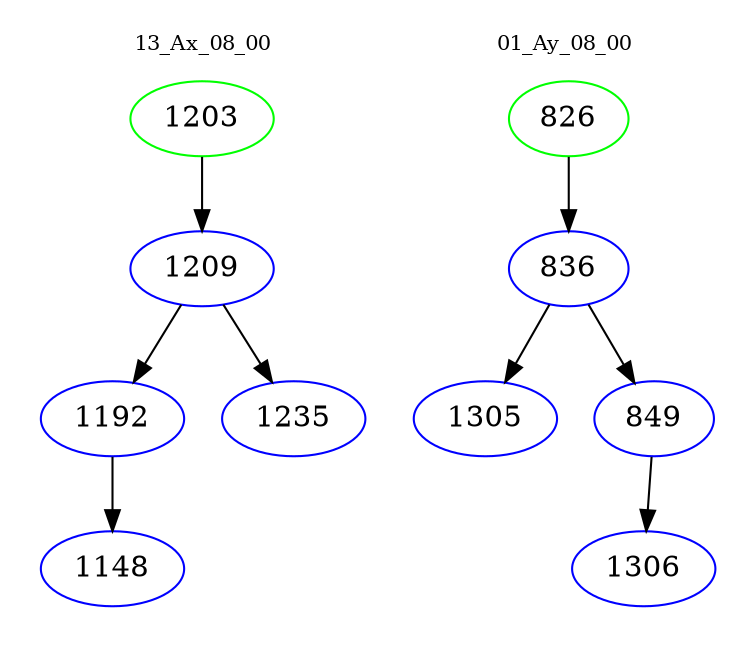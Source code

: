 digraph{
subgraph cluster_0 {
color = white
label = "13_Ax_08_00";
fontsize=10;
T0_1203 [label="1203", color="green"]
T0_1203 -> T0_1209 [color="black"]
T0_1209 [label="1209", color="blue"]
T0_1209 -> T0_1192 [color="black"]
T0_1192 [label="1192", color="blue"]
T0_1192 -> T0_1148 [color="black"]
T0_1148 [label="1148", color="blue"]
T0_1209 -> T0_1235 [color="black"]
T0_1235 [label="1235", color="blue"]
}
subgraph cluster_1 {
color = white
label = "01_Ay_08_00";
fontsize=10;
T1_826 [label="826", color="green"]
T1_826 -> T1_836 [color="black"]
T1_836 [label="836", color="blue"]
T1_836 -> T1_1305 [color="black"]
T1_1305 [label="1305", color="blue"]
T1_836 -> T1_849 [color="black"]
T1_849 [label="849", color="blue"]
T1_849 -> T1_1306 [color="black"]
T1_1306 [label="1306", color="blue"]
}
}
